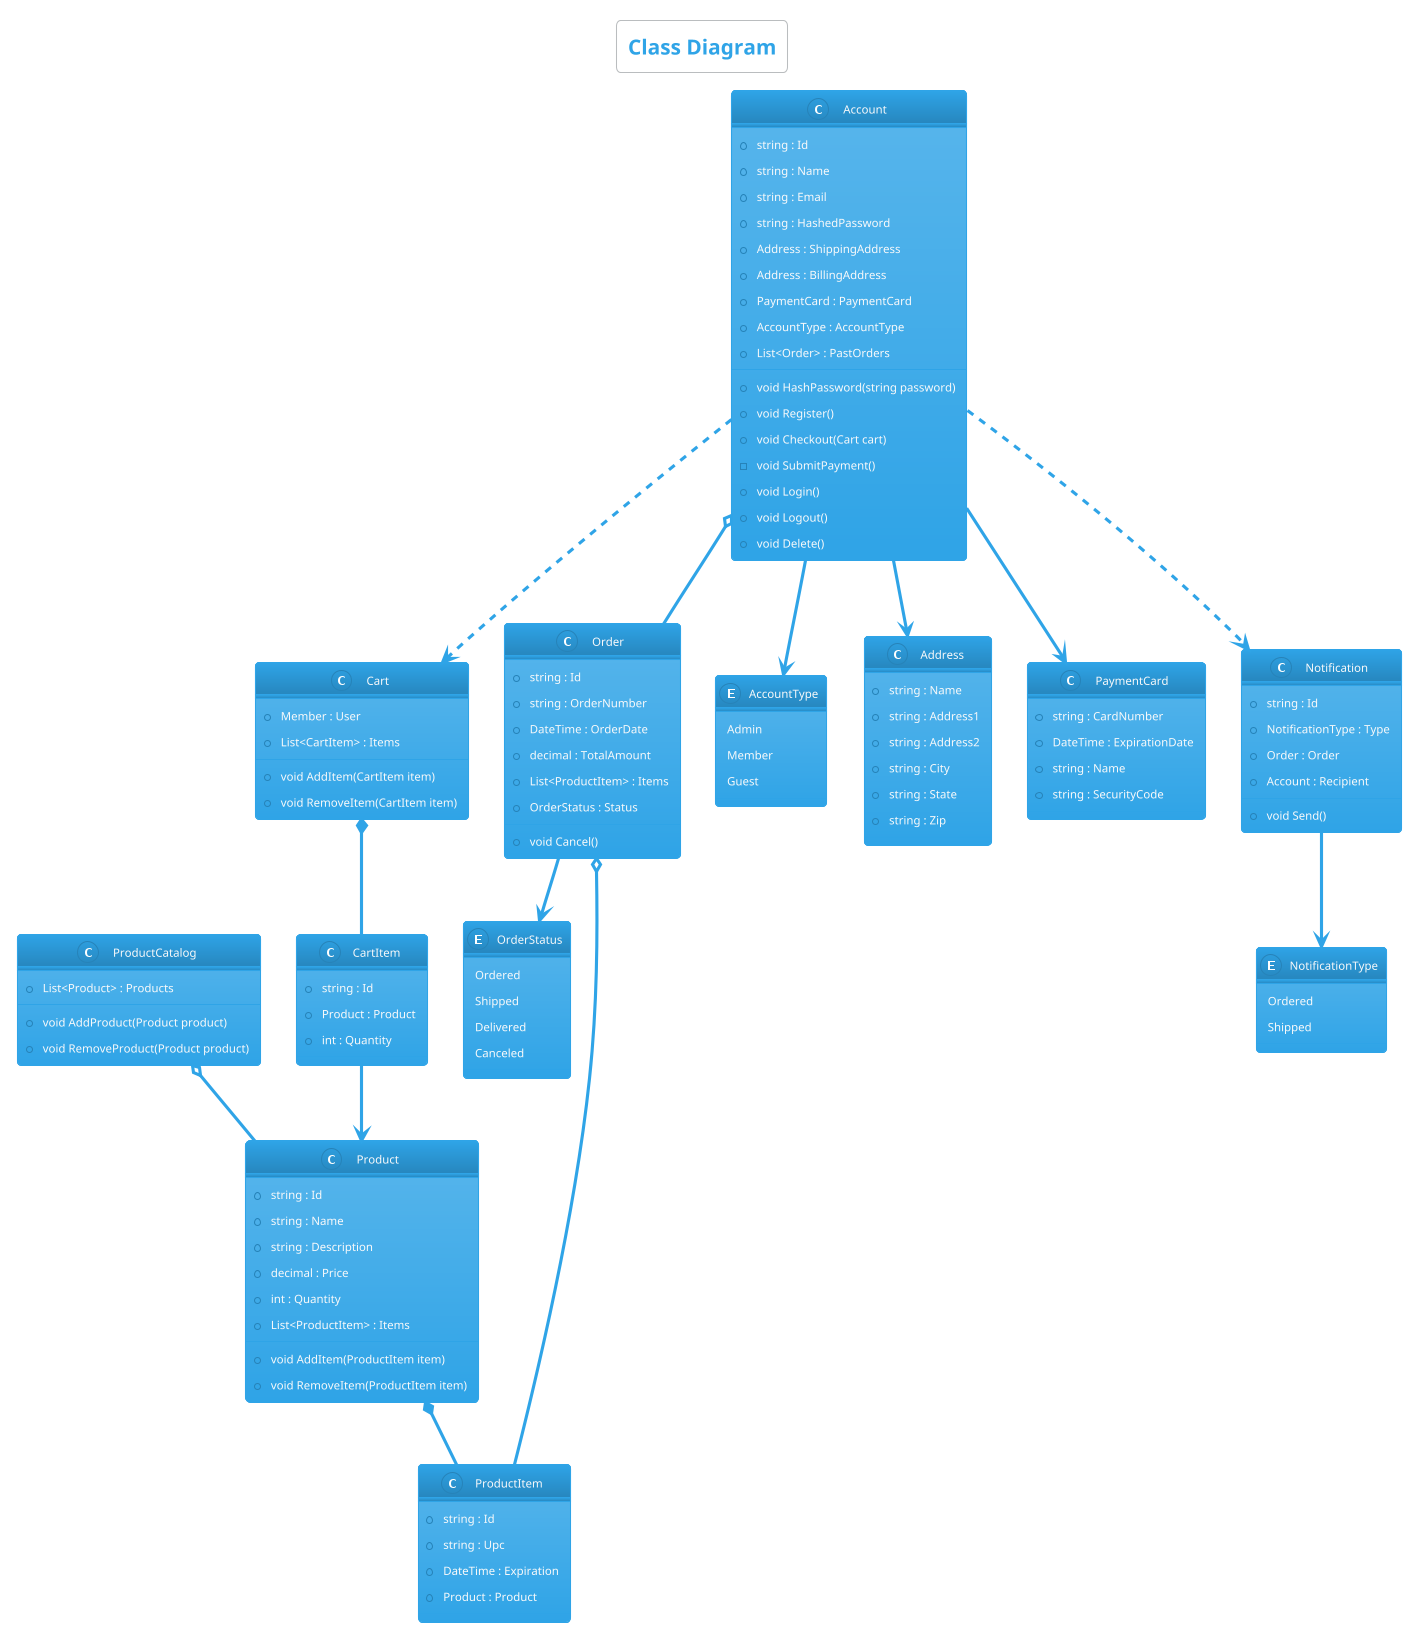 @startuml class
!theme cerulean

skinparam backgroundColor White

title Class Diagram


class ProductCatalog {
   +List<Product> : Products

   +void AddProduct(Product product)
   +void RemoveProduct(Product product)
}

class Product {
   +string : Id
   +string : Name
   +string : Description
   +decimal : Price
   +int : Quantity
   +List<ProductItem> : Items

   +void AddItem(ProductItem item)
   +void RemoveItem(ProductItem item)
}

class ProductItem {
   +string : Id
   +string : Upc
   +DateTime : Expiration
   +Product : Product
}

class Order {
    +string : Id
    +string : OrderNumber
    +DateTime : OrderDate
    +decimal : TotalAmount
    +List<ProductItem> : Items
    +OrderStatus : Status

    +void Cancel()
}

enum OrderStatus {
    Ordered
    Shipped
    Delivered
    Canceled
}

class Cart {
    +Member : User
    +List<CartItem> : Items

    +void AddItem(CartItem item)
    +void RemoveItem(CartItem item)
}

class CartItem {
    +string : Id
    +Product : Product
    +int : Quantity
}

class Account {
    +string : Id
    +string : Name
    +string : Email
    +string : HashedPassword
    +Address : ShippingAddress
    +Address : BillingAddress
    +PaymentCard : PaymentCard
    +AccountType : AccountType
    +List<Order> : PastOrders

    +void HashPassword(string password)
    +void Register()
    +void Checkout(Cart cart)
    -void SubmitPayment()
    +void Login()
    +void Logout()
    +void Delete()
}

enum AccountType {
    Admin
    Member
    Guest
}

class Address {
    +string : Name
    +string : Address1
    +string : Address2
    +string : City
    +string : State
    +string : Zip
}

class PaymentCard {
    +string : CardNumber
    +DateTime : ExpirationDate
    +string : Name
    +string : SecurityCode
}

class Notification {
    +string : Id
    +NotificationType : Type
    +Order : Order
    +Account : Recipient

    +void Send()
}

enum NotificationType {
    Ordered
    Shipped
}

ProductCatalog o-- Product
Product *-- ProductItem
Cart *-- CartItem
CartItem --> Product
Account --> Address
Account --> AccountType
Account --> PaymentCard
Account o-- Order
Account ..> Cart
Order o-- ProductItem
Order --> OrderStatus
Account ..> Notification
Notification --> NotificationType

@enduml
